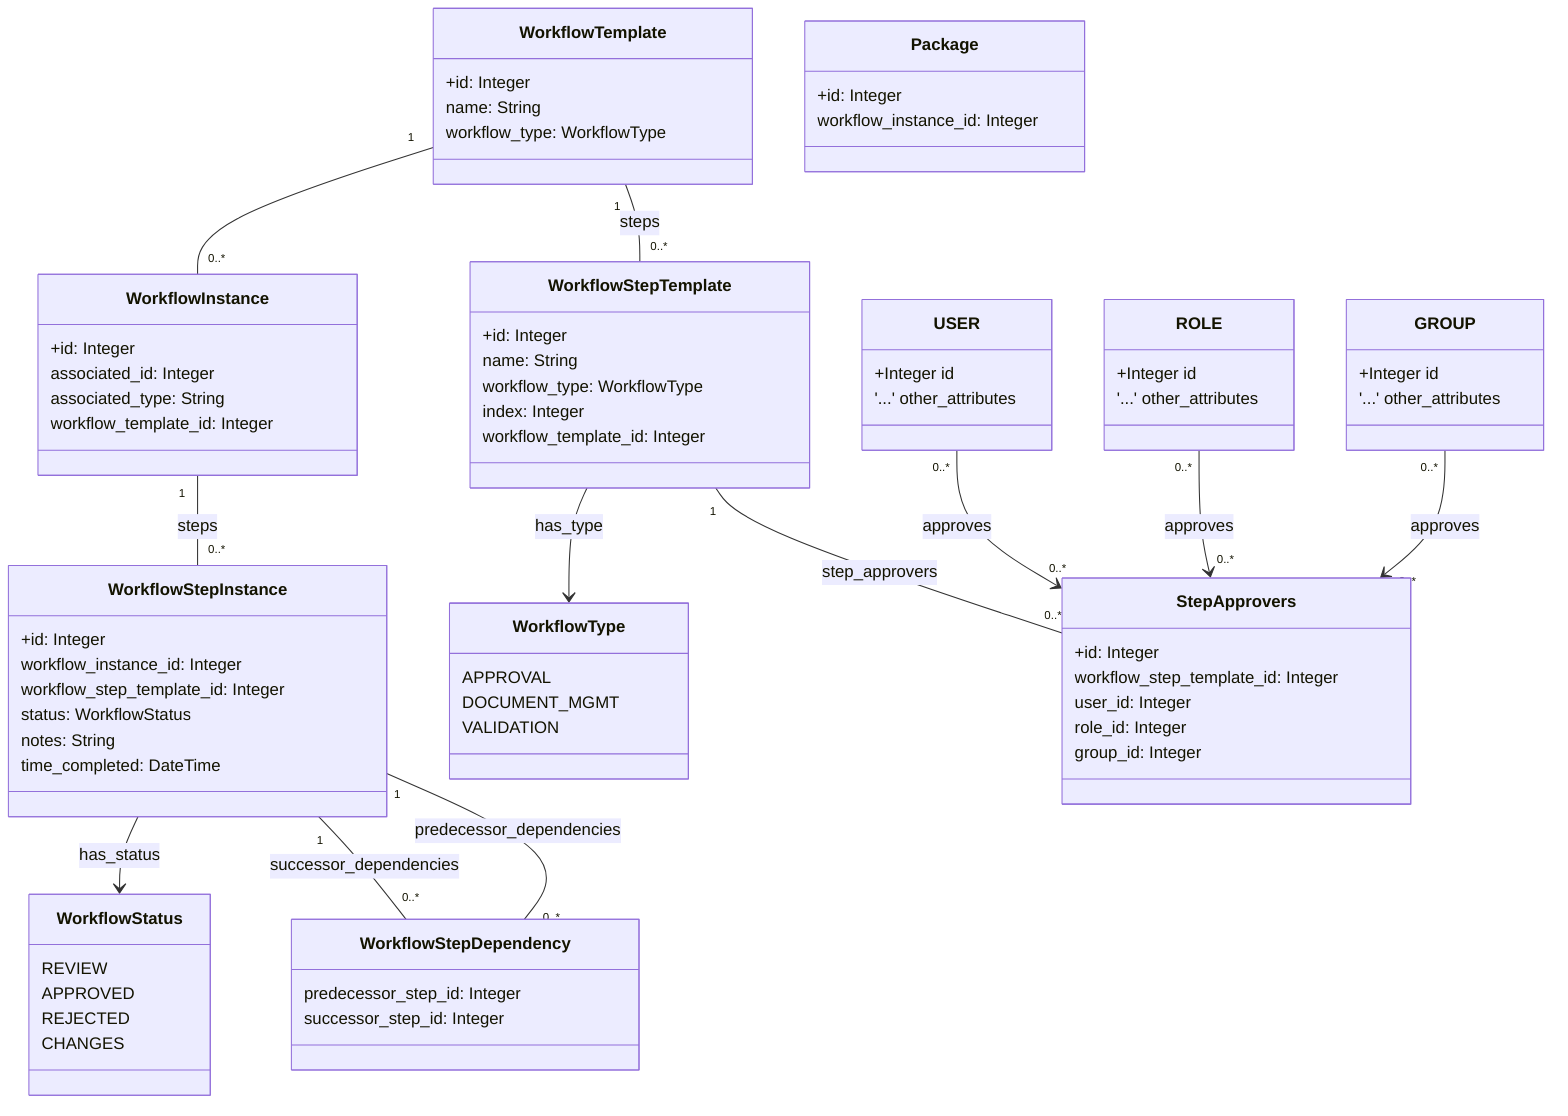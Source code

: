 classDiagram

    class WorkflowType {
        APPROVAL
        DOCUMENT_MGMT
        VALIDATION
    }

    class WorkflowStatus {
        REVIEW
        APPROVED
        REJECTED
        CHANGES
    }

    class WorkflowTemplate {
        +id: Integer
        name: String
        workflow_type: WorkflowType
    }

    class WorkflowInstance {
        +id: Integer
        associated_id: Integer
        associated_type: String
        workflow_template_id: Integer
    }

    class WorkflowStepTemplate {
        +id: Integer
        name: String
        workflow_type: WorkflowType
        index: Integer
        workflow_template_id: Integer
    }

    class WorkflowStepInstance {
        +id: Integer
        workflow_instance_id: Integer
        workflow_step_template_id: Integer
        status: WorkflowStatus
        notes: String
        time_completed: DateTime
    }

    class WorkflowStepDependency {
        predecessor_step_id: Integer
        successor_step_id: Integer
    }

    class StepApprovers {
        +id: Integer
        workflow_step_template_id: Integer
        user_id: Integer
        role_id: Integer
        group_id: Integer
    }

    class Package {
        +id: Integer
        workflow_instance_id: Integer


    }

    WorkflowTemplate "1" -- "0..*" WorkflowStepTemplate: steps
    WorkflowTemplate "1" -- "0..*" WorkflowInstance
    WorkflowInstance "1" -- "0..*" WorkflowStepInstance: steps
    WorkflowStepTemplate "1" -- "0..*" StepApprovers: step_approvers
    WorkflowStepInstance "1" -- "0..*" WorkflowStepDependency: predecessor_dependencies
    WorkflowStepInstance "1" -- "0..*" WorkflowStepDependency: successor_dependencies
    WorkflowStepInstance --> WorkflowStatus: has_status
    WorkflowStepTemplate --> WorkflowType: has_type

    class USER {
        +Integer id
        '...' other_attributes
    }

    class ROLE {
        +Integer id
        '...' other_attributes
    }

    class GROUP {
        +Integer id
        '...' other_attributes
    }

    USER "0..*" --> "0..*" StepApprovers: approves
    ROLE "0..*" --> "0..*" StepApprovers: approves
    GROUP "0..*" --> "0..*" StepApprovers: approves